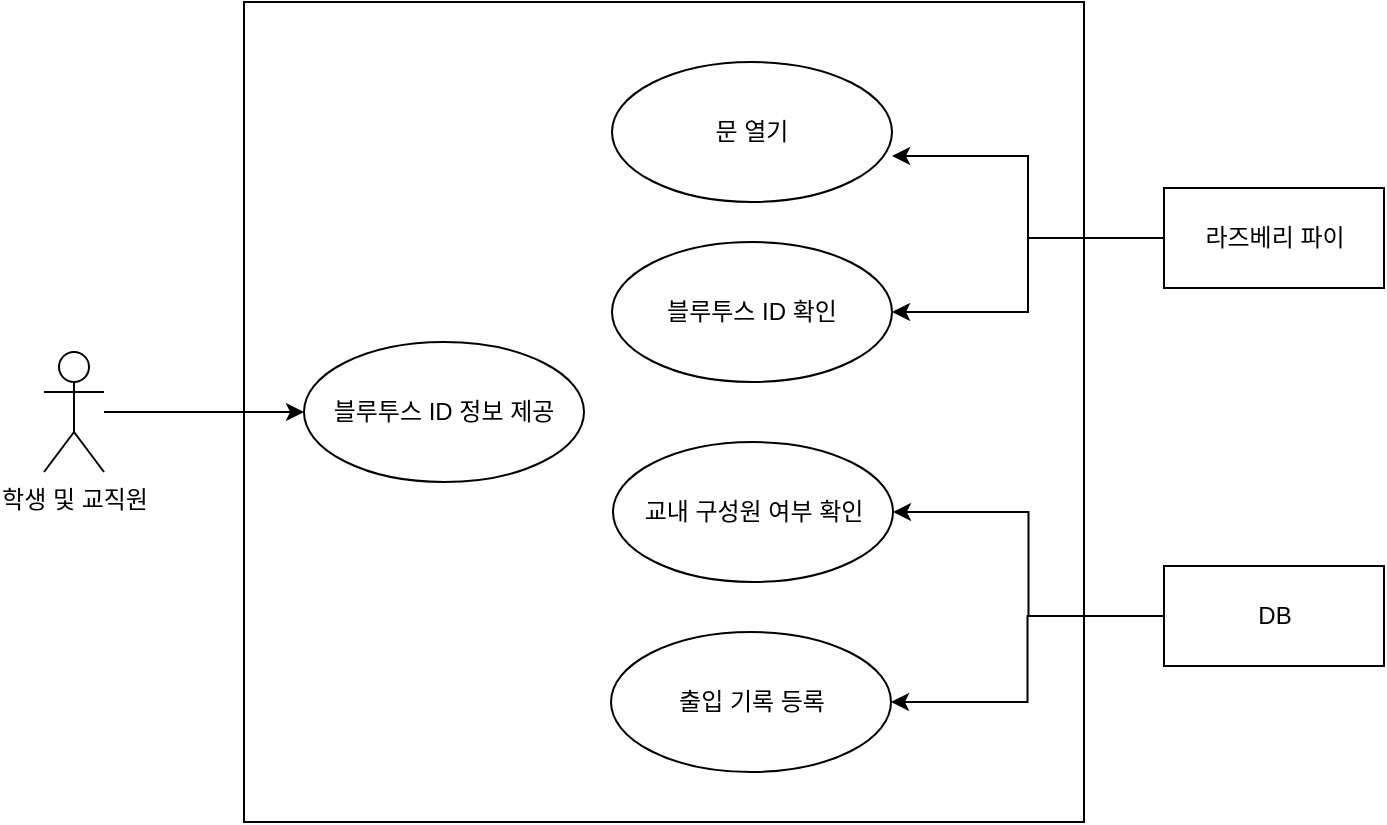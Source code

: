 <mxfile version="14.7.6" type="github"><diagram id="axn96jGIBgc2s0D9mXkt" name="Page-1"><mxGraphModel dx="1186" dy="796" grid="1" gridSize="10" guides="1" tooltips="1" connect="1" arrows="1" fold="1" page="1" pageScale="1" pageWidth="827" pageHeight="1169" math="0" shadow="0"><root><mxCell id="0"/><mxCell id="1" parent="0"/><mxCell id="r_m83MhjV812txQVULmt-19" value="" style="rounded=0;whiteSpace=wrap;html=1;" vertex="1" parent="1"><mxGeometry x="160" y="30" width="420" height="410" as="geometry"/></mxCell><mxCell id="r_m83MhjV812txQVULmt-15" style="edgeStyle=orthogonalEdgeStyle;rounded=0;orthogonalLoop=1;jettySize=auto;html=1;entryX=0;entryY=0.5;entryDx=0;entryDy=0;" edge="1" parent="1" source="r_m83MhjV812txQVULmt-1" target="r_m83MhjV812txQVULmt-14"><mxGeometry relative="1" as="geometry"/></mxCell><mxCell id="r_m83MhjV812txQVULmt-1" value="학생 및 교직원" style="shape=umlActor;verticalLabelPosition=bottom;verticalAlign=top;html=1;" vertex="1" parent="1"><mxGeometry x="60" y="205" width="30" height="60" as="geometry"/></mxCell><mxCell id="r_m83MhjV812txQVULmt-5" style="edgeStyle=orthogonalEdgeStyle;rounded=0;orthogonalLoop=1;jettySize=auto;html=1;entryX=1;entryY=0.5;entryDx=0;entryDy=0;" edge="1" parent="1" source="r_m83MhjV812txQVULmt-2" target="r_m83MhjV812txQVULmt-4"><mxGeometry relative="1" as="geometry"/></mxCell><mxCell id="r_m83MhjV812txQVULmt-11" style="edgeStyle=orthogonalEdgeStyle;rounded=0;orthogonalLoop=1;jettySize=auto;html=1;entryX=1;entryY=0.5;entryDx=0;entryDy=0;" edge="1" parent="1" source="r_m83MhjV812txQVULmt-2" target="r_m83MhjV812txQVULmt-8"><mxGeometry relative="1" as="geometry"/></mxCell><mxCell id="r_m83MhjV812txQVULmt-2" value="DB" style="html=1;" vertex="1" parent="1"><mxGeometry x="620" y="312" width="110" height="50" as="geometry"/></mxCell><mxCell id="r_m83MhjV812txQVULmt-3" value="문 열기" style="ellipse;whiteSpace=wrap;html=1;" vertex="1" parent="1"><mxGeometry x="344" y="60" width="140" height="70" as="geometry"/></mxCell><mxCell id="r_m83MhjV812txQVULmt-4" value="출입 기록 등록" style="ellipse;whiteSpace=wrap;html=1;" vertex="1" parent="1"><mxGeometry x="343.5" y="345" width="140" height="70" as="geometry"/></mxCell><mxCell id="r_m83MhjV812txQVULmt-13" style="edgeStyle=orthogonalEdgeStyle;rounded=0;orthogonalLoop=1;jettySize=auto;html=1;entryX=1;entryY=0.5;entryDx=0;entryDy=0;" edge="1" parent="1" source="r_m83MhjV812txQVULmt-7" target="r_m83MhjV812txQVULmt-12"><mxGeometry relative="1" as="geometry"/></mxCell><mxCell id="r_m83MhjV812txQVULmt-18" style="edgeStyle=orthogonalEdgeStyle;rounded=0;orthogonalLoop=1;jettySize=auto;html=1;exitX=0;exitY=0.5;exitDx=0;exitDy=0;entryX=1;entryY=0.671;entryDx=0;entryDy=0;entryPerimeter=0;" edge="1" parent="1" source="r_m83MhjV812txQVULmt-7" target="r_m83MhjV812txQVULmt-3"><mxGeometry relative="1" as="geometry"/></mxCell><mxCell id="r_m83MhjV812txQVULmt-7" value="라즈베리 파이" style="html=1;" vertex="1" parent="1"><mxGeometry x="620" y="123" width="110" height="50" as="geometry"/></mxCell><mxCell id="r_m83MhjV812txQVULmt-8" value="교내 구성원 여부 확인" style="ellipse;whiteSpace=wrap;html=1;" vertex="1" parent="1"><mxGeometry x="344.5" y="250" width="140" height="70" as="geometry"/></mxCell><mxCell id="r_m83MhjV812txQVULmt-12" value="블루투스 ID 확인" style="ellipse;whiteSpace=wrap;html=1;" vertex="1" parent="1"><mxGeometry x="344" y="150" width="140" height="70" as="geometry"/></mxCell><mxCell id="r_m83MhjV812txQVULmt-14" value="블루투스 ID 정보 제공" style="ellipse;whiteSpace=wrap;html=1;" vertex="1" parent="1"><mxGeometry x="190" y="200" width="140" height="70" as="geometry"/></mxCell></root></mxGraphModel></diagram></mxfile>
